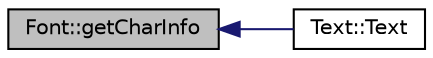 digraph "Font::getCharInfo"
{
  edge [fontname="Helvetica",fontsize="10",labelfontname="Helvetica",labelfontsize="10"];
  node [fontname="Helvetica",fontsize="10",shape=record];
  rankdir="LR";
  Node1 [label="Font::getCharInfo",height=0.2,width=0.4,color="black", fillcolor="grey75", style="filled", fontcolor="black"];
  Node1 -> Node2 [dir="back",color="midnightblue",fontsize="10",style="solid",fontname="Helvetica"];
  Node2 [label="Text::Text",height=0.2,width=0.4,color="black", fillcolor="white", style="filled",URL="$class_text.html#ae77cabfcffef90b4a499f7c9f4f389ed"];
}
